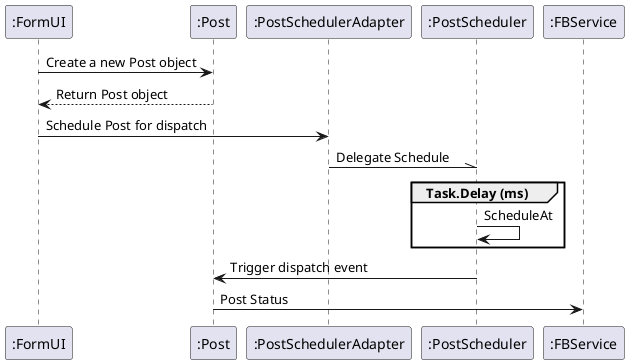 @startuml
participant ":FormUI"
participant ":Post"
participant ":PostSchedulerAdapter"
participant ":PostScheduler"
participant ":FBService"

":FormUI" -> ":Post": Create a new Post object
":Post" --> ":FormUI": Return Post object
":FormUI" -> ":PostSchedulerAdapter": Schedule Post for dispatch
":PostSchedulerAdapter" -\\ ":PostScheduler": Delegate Schedule

group Task.Delay (ms)
    ":PostScheduler" -> ":PostScheduler": ScheduleAt
end

":PostScheduler" -> ":Post": Trigger dispatch event
":Post" -> ":FBService": Post Status

@enduml
